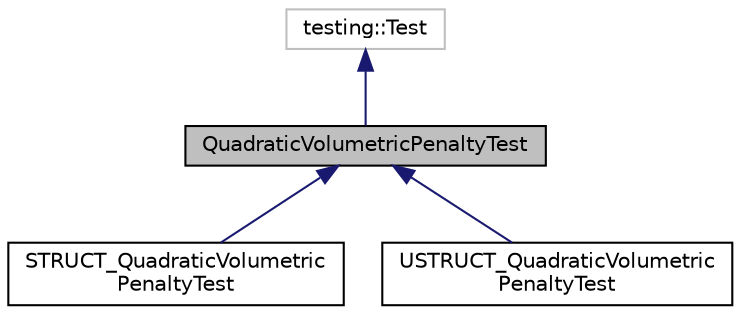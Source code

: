 digraph "QuadraticVolumetricPenaltyTest"
{
 // LATEX_PDF_SIZE
  edge [fontname="Helvetica",fontsize="10",labelfontname="Helvetica",labelfontsize="10"];
  node [fontname="Helvetica",fontsize="10",shape=record];
  Node1 [label="QuadraticVolumetricPenaltyTest",height=0.2,width=0.4,color="black", fillcolor="grey75", style="filled", fontcolor="black",tooltip="Test fixture class for the Quadratic Volumetric penalty model."];
  Node2 -> Node1 [dir="back",color="midnightblue",fontsize="10",style="solid",fontname="Helvetica"];
  Node2 [label="testing::Test",height=0.2,width=0.4,color="grey75", fillcolor="white", style="filled",tooltip=" "];
  Node1 -> Node3 [dir="back",color="midnightblue",fontsize="10",style="solid",fontname="Helvetica"];
  Node3 [label="STRUCT_QuadraticVolumetric\lPenaltyTest",height=0.2,width=0.4,color="black", fillcolor="white", style="filled",URL="$class_s_t_r_u_c_t___quadratic_volumetric_penalty_test.html",tooltip="Test fixture class for STRUCT Quadratic penalty model."];
  Node1 -> Node4 [dir="back",color="midnightblue",fontsize="10",style="solid",fontname="Helvetica"];
  Node4 [label="USTRUCT_QuadraticVolumetric\lPenaltyTest",height=0.2,width=0.4,color="black", fillcolor="white", style="filled",URL="$class_u_s_t_r_u_c_t___quadratic_volumetric_penalty_test.html",tooltip="Test fixture class for USTRUCT Quadratic penalty model."];
}
